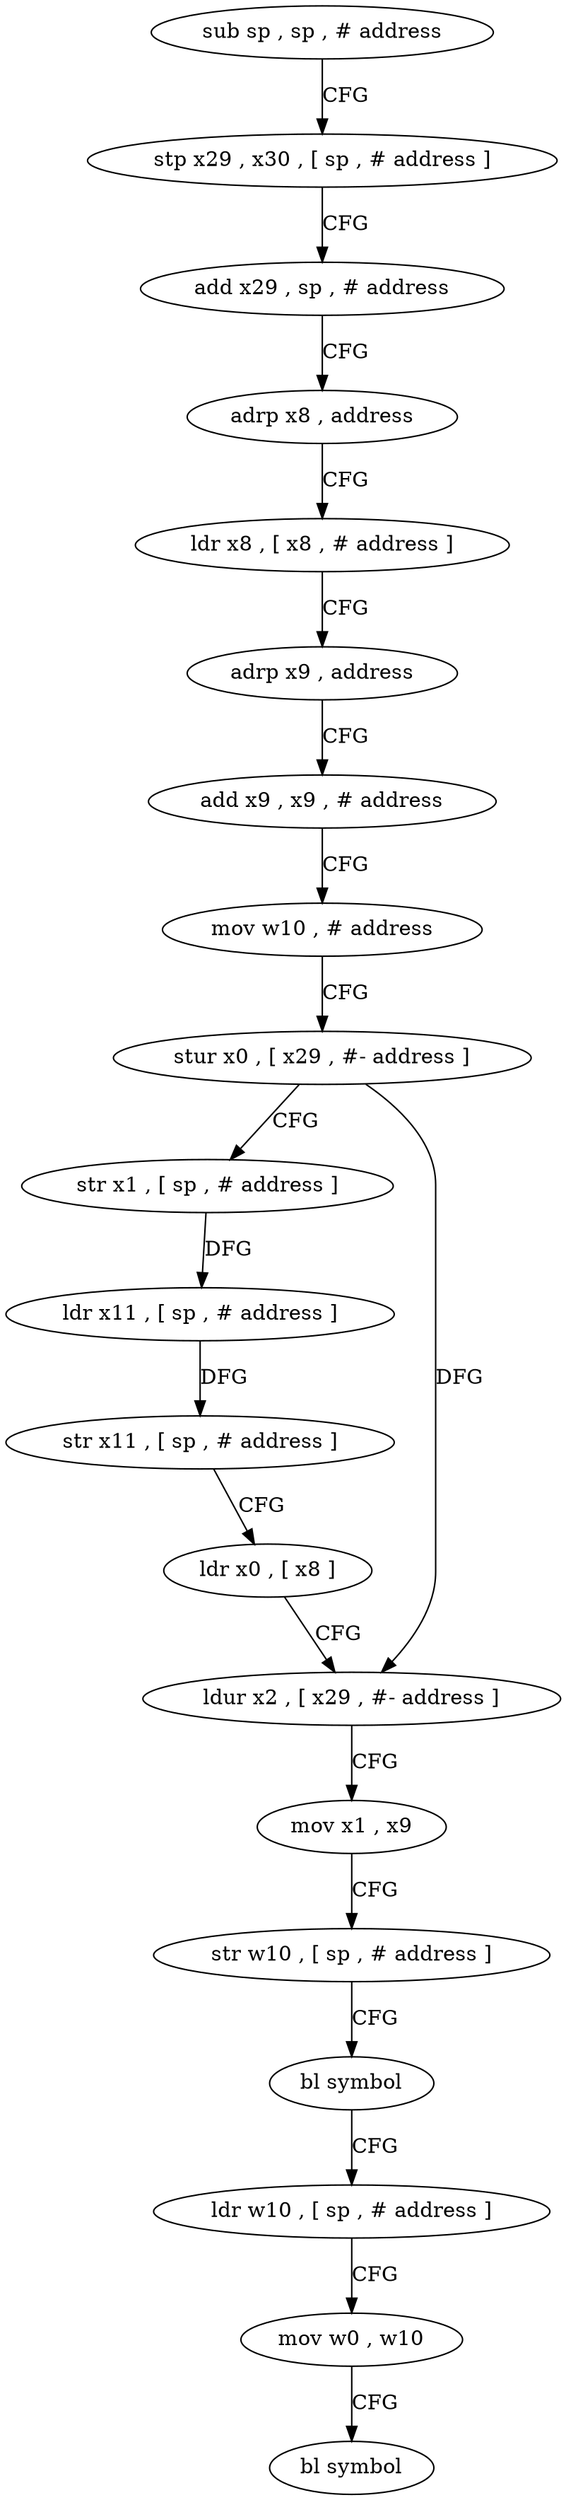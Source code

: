 digraph "func" {
"144204" [label = "sub sp , sp , # address" ]
"144208" [label = "stp x29 , x30 , [ sp , # address ]" ]
"144212" [label = "add x29 , sp , # address" ]
"144216" [label = "adrp x8 , address" ]
"144220" [label = "ldr x8 , [ x8 , # address ]" ]
"144224" [label = "adrp x9 , address" ]
"144228" [label = "add x9 , x9 , # address" ]
"144232" [label = "mov w10 , # address" ]
"144236" [label = "stur x0 , [ x29 , #- address ]" ]
"144240" [label = "str x1 , [ sp , # address ]" ]
"144244" [label = "ldr x11 , [ sp , # address ]" ]
"144248" [label = "str x11 , [ sp , # address ]" ]
"144252" [label = "ldr x0 , [ x8 ]" ]
"144256" [label = "ldur x2 , [ x29 , #- address ]" ]
"144260" [label = "mov x1 , x9" ]
"144264" [label = "str w10 , [ sp , # address ]" ]
"144268" [label = "bl symbol" ]
"144272" [label = "ldr w10 , [ sp , # address ]" ]
"144276" [label = "mov w0 , w10" ]
"144280" [label = "bl symbol" ]
"144204" -> "144208" [ label = "CFG" ]
"144208" -> "144212" [ label = "CFG" ]
"144212" -> "144216" [ label = "CFG" ]
"144216" -> "144220" [ label = "CFG" ]
"144220" -> "144224" [ label = "CFG" ]
"144224" -> "144228" [ label = "CFG" ]
"144228" -> "144232" [ label = "CFG" ]
"144232" -> "144236" [ label = "CFG" ]
"144236" -> "144240" [ label = "CFG" ]
"144236" -> "144256" [ label = "DFG" ]
"144240" -> "144244" [ label = "DFG" ]
"144244" -> "144248" [ label = "DFG" ]
"144248" -> "144252" [ label = "CFG" ]
"144252" -> "144256" [ label = "CFG" ]
"144256" -> "144260" [ label = "CFG" ]
"144260" -> "144264" [ label = "CFG" ]
"144264" -> "144268" [ label = "CFG" ]
"144268" -> "144272" [ label = "CFG" ]
"144272" -> "144276" [ label = "CFG" ]
"144276" -> "144280" [ label = "CFG" ]
}
